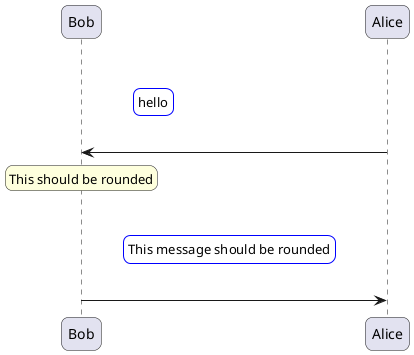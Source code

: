 {
  "sha1": "omv9gk0w0rmu68ntia68rqrepn10mii",
  "insertion": {
    "when": "2024-06-04T17:28:40.019Z",
    "url": "https://github.com/plantuml/plantuml/issues/221",
    "user": "plantuml@gmail.com"
  }
}
@startuml
skinparam RoundCorner 15
skinparam SequenceMessage {
  Margin 35
  Padding 5
  BorderColor Blue
}
Alice->Bob : hello
participant Bob
participant Alice

rnote over Bob
This should be rounded
end note
Bob->Alice: This message should be rounded 
@enduml
